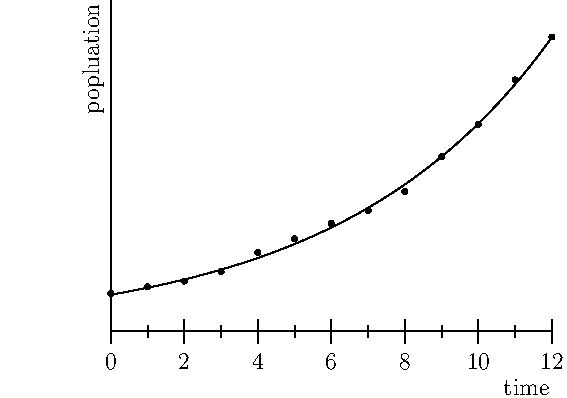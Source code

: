 size(10cm);

import graph;

yaxis("popluation",0,9);
xaxis("time",0,12,Ticks());

dot((0,1.032));
dot((1,1.214));
dot((2,1.372));
dot((3,1.629));
dot((4,2.143));
dot((5,2.520));
dot((6,2.940));
dot((7,3.292));
dot((8,3.813));
dot((9,4.757));
dot((10,5.632));
dot((11,6.842));
dot((12,8.010));

real f(real x) {return 2^(x/4);}

draw(graph(f,0,12));
draw(graph(f,-3,0),invisible);
